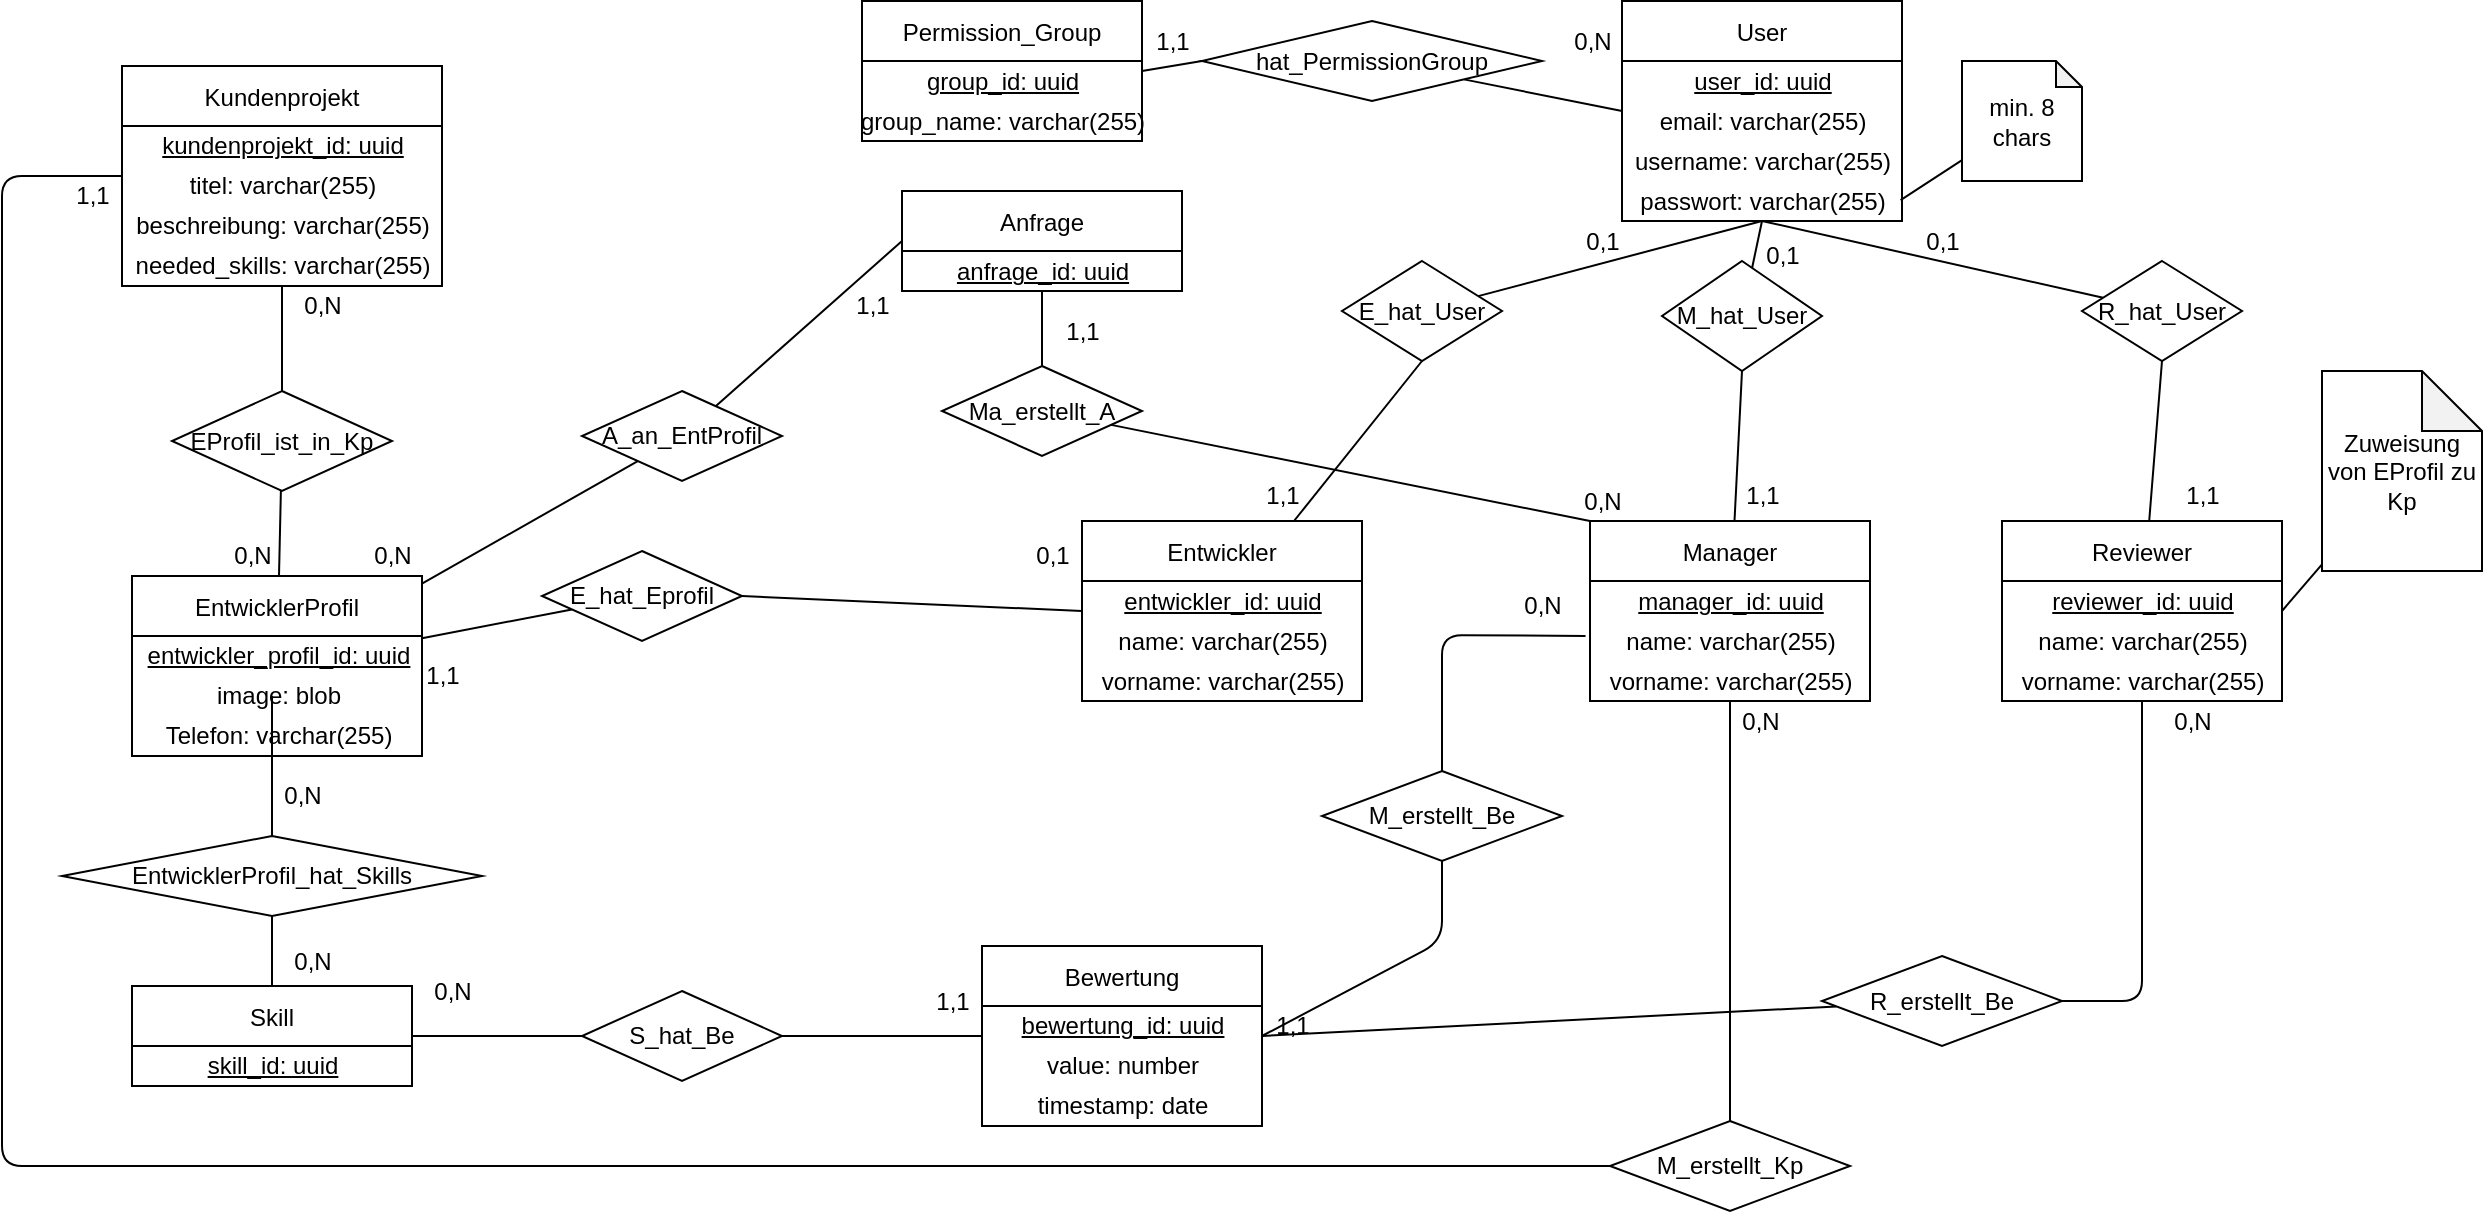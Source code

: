 <mxfile version="20.4.0" type="device" pages="2"><diagram id="h95Jl6erNYX7G5nfjj_V" name="Semantisch"><mxGraphModel dx="1865" dy="556" grid="1" gridSize="10" guides="1" tooltips="1" connect="1" arrows="1" fold="1" page="1" pageScale="1" pageWidth="827" pageHeight="1169" math="0" shadow="0"><root><mxCell id="q-GRn3o725BASop5pFcT-0"/><mxCell id="q-GRn3o725BASop5pFcT-1" parent="q-GRn3o725BASop5pFcT-0"/><mxCell id="4xxd7vPMo3CIr23WEnG8-16" style="edgeStyle=none;html=1;entryX=0;entryY=0.5;entryDx=0;entryDy=0;endArrow=none;endFill=0;exitX=1;exitY=0.5;exitDx=0;exitDy=0;" parent="q-GRn3o725BASop5pFcT-1" source="4xxd7vPMo3CIr23WEnG8-78" target="4xxd7vPMo3CIr23WEnG8-15" edge="1"><mxGeometry relative="1" as="geometry"><mxPoint x="230" y="122.5" as="sourcePoint"/></mxGeometry></mxCell><mxCell id="4xxd7vPMo3CIr23WEnG8-17" style="edgeStyle=none;html=1;entryX=0;entryY=0.5;entryDx=0;entryDy=0;endArrow=none;endFill=0;" parent="q-GRn3o725BASop5pFcT-1" source="4xxd7vPMo3CIr23WEnG8-15" target="4xxd7vPMo3CIr23WEnG8-81" edge="1"><mxGeometry relative="1" as="geometry"><mxPoint x="470.0" y="122.5" as="targetPoint"/></mxGeometry></mxCell><mxCell id="4xxd7vPMo3CIr23WEnG8-15" value="hat_PermissionGroup" style="rhombus;whiteSpace=wrap;html=1;" parent="q-GRn3o725BASop5pFcT-1" vertex="1"><mxGeometry x="260" y="102.5" width="170" height="40" as="geometry"/></mxCell><mxCell id="4xxd7vPMo3CIr23WEnG8-18" value="1,1" style="text;html=1;align=center;verticalAlign=middle;resizable=0;points=[];autosize=1;strokeColor=none;fillColor=none;" parent="q-GRn3o725BASop5pFcT-1" vertex="1"><mxGeometry x="230" y="102.5" width="30" height="20" as="geometry"/></mxCell><mxCell id="4xxd7vPMo3CIr23WEnG8-19" value="0,N" style="text;html=1;align=center;verticalAlign=middle;resizable=0;points=[];autosize=1;strokeColor=none;fillColor=none;" parent="q-GRn3o725BASop5pFcT-1" vertex="1"><mxGeometry x="440" y="102.5" width="30" height="20" as="geometry"/></mxCell><mxCell id="4xxd7vPMo3CIr23WEnG8-26" value="Kundenprojekt" style="swimlane;fontStyle=0;childLayout=stackLayout;horizontal=1;startSize=30;horizontalStack=0;resizeParent=1;resizeParentMax=0;resizeLast=0;collapsible=1;marginBottom=0;" parent="q-GRn3o725BASop5pFcT-1" vertex="1"><mxGeometry x="-280" y="125" width="160" height="110" as="geometry"/></mxCell><mxCell id="4xxd7vPMo3CIr23WEnG8-111" value="&lt;u&gt;kundenprojekt_id: uuid&lt;/u&gt;" style="text;html=1;align=center;verticalAlign=middle;resizable=0;points=[];autosize=1;strokeColor=none;fillColor=none;" parent="4xxd7vPMo3CIr23WEnG8-26" vertex="1"><mxGeometry y="30" width="160" height="20" as="geometry"/></mxCell><mxCell id="4xxd7vPMo3CIr23WEnG8-112" value="titel: varchar(255)" style="text;html=1;align=center;verticalAlign=middle;resizable=0;points=[];autosize=1;strokeColor=none;fillColor=none;" parent="4xxd7vPMo3CIr23WEnG8-26" vertex="1"><mxGeometry y="50" width="160" height="20" as="geometry"/></mxCell><mxCell id="4xxd7vPMo3CIr23WEnG8-113" value="beschreibung: varchar(255)" style="text;html=1;align=center;verticalAlign=middle;resizable=0;points=[];autosize=1;strokeColor=none;fillColor=none;" parent="4xxd7vPMo3CIr23WEnG8-26" vertex="1"><mxGeometry y="70" width="160" height="20" as="geometry"/></mxCell><mxCell id="4xxd7vPMo3CIr23WEnG8-114" value="needed_skills: varchar(255)" style="text;html=1;align=center;verticalAlign=middle;resizable=0;points=[];autosize=1;strokeColor=none;fillColor=none;" parent="4xxd7vPMo3CIr23WEnG8-26" vertex="1"><mxGeometry y="90" width="160" height="20" as="geometry"/></mxCell><mxCell id="4xxd7vPMo3CIr23WEnG8-69" style="edgeStyle=none;html=1;entryX=0.5;entryY=1;entryDx=0;entryDy=0;endArrow=none;endFill=0;" parent="q-GRn3o725BASop5pFcT-1" source="4xxd7vPMo3CIr23WEnG8-35" target="4xxd7vPMo3CIr23WEnG8-62" edge="1"><mxGeometry relative="1" as="geometry"/></mxCell><mxCell id="4xxd7vPMo3CIr23WEnG8-35" value="Entwickler" style="swimlane;fontStyle=0;childLayout=stackLayout;horizontal=1;startSize=30;horizontalStack=0;resizeParent=1;resizeParentMax=0;resizeLast=0;collapsible=1;marginBottom=0;" parent="q-GRn3o725BASop5pFcT-1" vertex="1"><mxGeometry x="200" y="352.5" width="140" height="90" as="geometry"/></mxCell><mxCell id="4xxd7vPMo3CIr23WEnG8-104" value="&lt;u&gt;entwickler_id: uuid&lt;/u&gt;" style="text;html=1;align=center;verticalAlign=middle;resizable=0;points=[];autosize=1;strokeColor=none;fillColor=none;" parent="4xxd7vPMo3CIr23WEnG8-35" vertex="1"><mxGeometry y="30" width="140" height="20" as="geometry"/></mxCell><mxCell id="4xxd7vPMo3CIr23WEnG8-98" value="name: varchar(255)" style="text;html=1;align=center;verticalAlign=middle;resizable=0;points=[];autosize=1;strokeColor=none;fillColor=none;" parent="4xxd7vPMo3CIr23WEnG8-35" vertex="1"><mxGeometry y="50" width="140" height="20" as="geometry"/></mxCell><mxCell id="4xxd7vPMo3CIr23WEnG8-99" value="vorname: varchar(255)" style="text;html=1;align=center;verticalAlign=middle;resizable=0;points=[];autosize=1;strokeColor=none;fillColor=none;" parent="4xxd7vPMo3CIr23WEnG8-35" vertex="1"><mxGeometry y="70" width="140" height="20" as="geometry"/></mxCell><mxCell id="4xxd7vPMo3CIr23WEnG8-68" style="edgeStyle=none;html=1;entryX=0.5;entryY=1;entryDx=0;entryDy=0;endArrow=none;endFill=0;" parent="q-GRn3o725BASop5pFcT-1" source="4xxd7vPMo3CIr23WEnG8-38" target="4xxd7vPMo3CIr23WEnG8-63" edge="1"><mxGeometry relative="1" as="geometry"/></mxCell><mxCell id="4xxd7vPMo3CIr23WEnG8-85" style="edgeStyle=none;html=1;endArrow=none;endFill=0;" parent="q-GRn3o725BASop5pFcT-1" source="4xxd7vPMo3CIr23WEnG8-38" target="4xxd7vPMo3CIr23WEnG8-84" edge="1"><mxGeometry relative="1" as="geometry"/></mxCell><mxCell id="4xxd7vPMo3CIr23WEnG8-38" value="Manager" style="swimlane;fontStyle=0;childLayout=stackLayout;horizontal=1;startSize=30;horizontalStack=0;resizeParent=1;resizeParentMax=0;resizeLast=0;collapsible=1;marginBottom=0;" parent="q-GRn3o725BASop5pFcT-1" vertex="1"><mxGeometry x="454" y="352.5" width="140" height="90" as="geometry"/></mxCell><mxCell id="4xxd7vPMo3CIr23WEnG8-105" value="&lt;u&gt;manager_id: uuid&lt;/u&gt;" style="text;html=1;align=center;verticalAlign=middle;resizable=0;points=[];autosize=1;strokeColor=none;fillColor=none;" parent="4xxd7vPMo3CIr23WEnG8-38" vertex="1"><mxGeometry y="30" width="140" height="20" as="geometry"/></mxCell><mxCell id="4xxd7vPMo3CIr23WEnG8-100" value="name: varchar(255)" style="text;html=1;align=center;verticalAlign=middle;resizable=0;points=[];autosize=1;strokeColor=none;fillColor=none;" parent="4xxd7vPMo3CIr23WEnG8-38" vertex="1"><mxGeometry y="50" width="140" height="20" as="geometry"/></mxCell><mxCell id="4xxd7vPMo3CIr23WEnG8-101" value="vorname: varchar(255)" style="text;html=1;align=center;verticalAlign=middle;resizable=0;points=[];autosize=1;strokeColor=none;fillColor=none;" parent="4xxd7vPMo3CIr23WEnG8-38" vertex="1"><mxGeometry y="70" width="140" height="20" as="geometry"/></mxCell><mxCell id="4xxd7vPMo3CIr23WEnG8-65" style="edgeStyle=none;html=1;entryX=0.5;entryY=1;entryDx=0;entryDy=0;endArrow=none;endFill=0;" parent="q-GRn3o725BASop5pFcT-1" source="4xxd7vPMo3CIr23WEnG8-41" target="4xxd7vPMo3CIr23WEnG8-64" edge="1"><mxGeometry relative="1" as="geometry"/></mxCell><mxCell id="4xxd7vPMo3CIr23WEnG8-41" value="Reviewer" style="swimlane;fontStyle=0;childLayout=stackLayout;horizontal=1;startSize=30;horizontalStack=0;resizeParent=1;resizeParentMax=0;resizeLast=0;collapsible=1;marginBottom=0;" parent="q-GRn3o725BASop5pFcT-1" vertex="1"><mxGeometry x="660" y="352.5" width="140" height="90" as="geometry"/></mxCell><mxCell id="4xxd7vPMo3CIr23WEnG8-106" value="&lt;u&gt;reviewer_id: uuid&lt;/u&gt;" style="text;html=1;align=center;verticalAlign=middle;resizable=0;points=[];autosize=1;strokeColor=none;fillColor=none;" parent="4xxd7vPMo3CIr23WEnG8-41" vertex="1"><mxGeometry y="30" width="140" height="20" as="geometry"/></mxCell><mxCell id="4xxd7vPMo3CIr23WEnG8-102" value="name: varchar(255)" style="text;html=1;align=center;verticalAlign=middle;resizable=0;points=[];autosize=1;strokeColor=none;fillColor=none;" parent="4xxd7vPMo3CIr23WEnG8-41" vertex="1"><mxGeometry y="50" width="140" height="20" as="geometry"/></mxCell><mxCell id="4xxd7vPMo3CIr23WEnG8-103" value="vorname: varchar(255)" style="text;html=1;align=center;verticalAlign=middle;resizable=0;points=[];autosize=1;strokeColor=none;fillColor=none;" parent="4xxd7vPMo3CIr23WEnG8-41" vertex="1"><mxGeometry y="70" width="140" height="20" as="geometry"/></mxCell><mxCell id="4xxd7vPMo3CIr23WEnG8-56" value="" style="edgeStyle=none;html=1;endArrow=none;endFill=0;" parent="q-GRn3o725BASop5pFcT-1" source="4xxd7vPMo3CIr23WEnG8-44" target="4xxd7vPMo3CIr23WEnG8-55" edge="1"><mxGeometry relative="1" as="geometry"/></mxCell><mxCell id="4xxd7vPMo3CIr23WEnG8-73" value="" style="edgeStyle=none;html=1;endArrow=none;endFill=0;" parent="q-GRn3o725BASop5pFcT-1" source="4xxd7vPMo3CIr23WEnG8-44" target="4xxd7vPMo3CIr23WEnG8-72" edge="1"><mxGeometry relative="1" as="geometry"/></mxCell><mxCell id="4xxd7vPMo3CIr23WEnG8-44" value="EntwicklerProfil" style="swimlane;fontStyle=0;childLayout=stackLayout;horizontal=1;startSize=30;horizontalStack=0;resizeParent=1;resizeParentMax=0;resizeLast=0;collapsible=1;marginBottom=0;" parent="q-GRn3o725BASop5pFcT-1" vertex="1"><mxGeometry x="-275" y="380" width="145" height="90" as="geometry"/></mxCell><mxCell id="4xxd7vPMo3CIr23WEnG8-152" value="&lt;u&gt;entwickler_profil_id: uuid&lt;/u&gt;" style="text;html=1;align=center;verticalAlign=middle;resizable=0;points=[];autosize=1;strokeColor=none;fillColor=none;" parent="4xxd7vPMo3CIr23WEnG8-44" vertex="1"><mxGeometry y="30" width="145" height="20" as="geometry"/></mxCell><mxCell id="4xxd7vPMo3CIr23WEnG8-118" value="image: blob" style="text;html=1;align=center;verticalAlign=middle;resizable=0;points=[];autosize=1;strokeColor=none;fillColor=none;" parent="4xxd7vPMo3CIr23WEnG8-44" vertex="1"><mxGeometry y="50" width="145" height="20" as="geometry"/></mxCell><mxCell id="4xxd7vPMo3CIr23WEnG8-117" value="Telefon: varchar(255)" style="text;html=1;align=center;verticalAlign=middle;resizable=0;points=[];autosize=1;strokeColor=none;fillColor=none;" parent="4xxd7vPMo3CIr23WEnG8-44" vertex="1"><mxGeometry y="70" width="145" height="20" as="geometry"/></mxCell><mxCell id="4xxd7vPMo3CIr23WEnG8-121" style="edgeStyle=none;html=1;entryX=0;entryY=0.5;entryDx=0;entryDy=0;endArrow=none;endFill=0;" parent="q-GRn3o725BASop5pFcT-1" source="4xxd7vPMo3CIr23WEnG8-47" target="4xxd7vPMo3CIr23WEnG8-120" edge="1"><mxGeometry relative="1" as="geometry"/></mxCell><mxCell id="4xxd7vPMo3CIr23WEnG8-47" value="Skill" style="swimlane;fontStyle=0;childLayout=stackLayout;horizontal=1;startSize=30;horizontalStack=0;resizeParent=1;resizeParentMax=0;resizeLast=0;collapsible=1;marginBottom=0;" parent="q-GRn3o725BASop5pFcT-1" vertex="1"><mxGeometry x="-275" y="585" width="140" height="50" as="geometry"/></mxCell><mxCell id="4xxd7vPMo3CIr23WEnG8-155" value="&lt;u&gt;skill_id: uuid&lt;/u&gt;" style="text;html=1;align=center;verticalAlign=middle;resizable=0;points=[];autosize=1;strokeColor=none;fillColor=none;" parent="4xxd7vPMo3CIr23WEnG8-47" vertex="1"><mxGeometry y="30" width="140" height="20" as="geometry"/></mxCell><mxCell id="4xxd7vPMo3CIr23WEnG8-51" style="edgeStyle=none;html=1;endArrow=none;endFill=0;exitX=0.5;exitY=0;exitDx=0;exitDy=0;" parent="q-GRn3o725BASop5pFcT-1" source="4xxd7vPMo3CIr23WEnG8-50" edge="1"><mxGeometry relative="1" as="geometry"><mxPoint x="-199.959" y="470.008" as="sourcePoint"/><mxPoint x="-205" y="440" as="targetPoint"/></mxGeometry></mxCell><mxCell id="4xxd7vPMo3CIr23WEnG8-52" style="edgeStyle=none;html=1;entryX=0.5;entryY=0;entryDx=0;entryDy=0;endArrow=none;endFill=0;startArrow=none;" parent="q-GRn3o725BASop5pFcT-1" source="4xxd7vPMo3CIr23WEnG8-50" target="4xxd7vPMo3CIr23WEnG8-47" edge="1"><mxGeometry relative="1" as="geometry"><mxPoint x="-200" y="510" as="sourcePoint"/></mxGeometry></mxCell><mxCell id="4xxd7vPMo3CIr23WEnG8-54" value="0,N" style="text;html=1;align=center;verticalAlign=middle;resizable=0;points=[];autosize=1;strokeColor=none;fillColor=none;" parent="q-GRn3o725BASop5pFcT-1" vertex="1"><mxGeometry x="-200" y="562.5" width="30" height="20" as="geometry"/></mxCell><mxCell id="4xxd7vPMo3CIr23WEnG8-57" style="edgeStyle=none;html=1;entryX=0;entryY=0.5;entryDx=0;entryDy=0;endArrow=none;endFill=0;exitX=1;exitY=0.5;exitDx=0;exitDy=0;" parent="q-GRn3o725BASop5pFcT-1" source="4xxd7vPMo3CIr23WEnG8-55" target="4xxd7vPMo3CIr23WEnG8-35" edge="1"><mxGeometry relative="1" as="geometry"><mxPoint x="128.372" y="387.733" as="sourcePoint"/></mxGeometry></mxCell><mxCell id="4xxd7vPMo3CIr23WEnG8-55" value="E_hat_Eprofil" style="rhombus;whiteSpace=wrap;html=1;fontStyle=0;startSize=30;" parent="q-GRn3o725BASop5pFcT-1" vertex="1"><mxGeometry x="-70" y="367.5" width="100" height="45" as="geometry"/></mxCell><mxCell id="4xxd7vPMo3CIr23WEnG8-58" value="0,1" style="text;html=1;align=center;verticalAlign=middle;resizable=0;points=[];autosize=1;strokeColor=none;fillColor=none;" parent="q-GRn3o725BASop5pFcT-1" vertex="1"><mxGeometry x="170" y="360" width="30" height="20" as="geometry"/></mxCell><mxCell id="4xxd7vPMo3CIr23WEnG8-59" value="1,1" style="text;html=1;align=center;verticalAlign=middle;resizable=0;points=[];autosize=1;strokeColor=none;fillColor=none;" parent="q-GRn3o725BASop5pFcT-1" vertex="1"><mxGeometry x="-135" y="420" width="30" height="20" as="geometry"/></mxCell><mxCell id="4xxd7vPMo3CIr23WEnG8-70" style="edgeStyle=none;html=1;entryX=0.5;entryY=1;entryDx=0;entryDy=0;endArrow=none;endFill=0;" parent="q-GRn3o725BASop5pFcT-1" source="4xxd7vPMo3CIr23WEnG8-62" target="4xxd7vPMo3CIr23WEnG8-81" edge="1"><mxGeometry relative="1" as="geometry"><mxPoint x="530.0" y="152.5" as="targetPoint"/></mxGeometry></mxCell><mxCell id="4xxd7vPMo3CIr23WEnG8-62" value="E_hat_User" style="rhombus;whiteSpace=wrap;html=1;" parent="q-GRn3o725BASop5pFcT-1" vertex="1"><mxGeometry x="330" y="222.5" width="80" height="50" as="geometry"/></mxCell><mxCell id="4xxd7vPMo3CIr23WEnG8-67" style="edgeStyle=none;html=1;endArrow=none;endFill=0;entryX=0.5;entryY=1;entryDx=0;entryDy=0;" parent="q-GRn3o725BASop5pFcT-1" source="4xxd7vPMo3CIr23WEnG8-63" target="4xxd7vPMo3CIr23WEnG8-81" edge="1"><mxGeometry relative="1" as="geometry"><mxPoint x="530" y="152.5" as="targetPoint"/></mxGeometry></mxCell><mxCell id="4xxd7vPMo3CIr23WEnG8-63" value="M_hat_User" style="rhombus;whiteSpace=wrap;html=1;" parent="q-GRn3o725BASop5pFcT-1" vertex="1"><mxGeometry x="490" y="222.5" width="80" height="55" as="geometry"/></mxCell><mxCell id="4xxd7vPMo3CIr23WEnG8-66" style="edgeStyle=none;html=1;entryX=0.5;entryY=1;entryDx=0;entryDy=0;endArrow=none;endFill=0;" parent="q-GRn3o725BASop5pFcT-1" source="4xxd7vPMo3CIr23WEnG8-64" target="4xxd7vPMo3CIr23WEnG8-81" edge="1"><mxGeometry relative="1" as="geometry"><mxPoint x="530.0" y="152.5" as="targetPoint"/></mxGeometry></mxCell><mxCell id="4xxd7vPMo3CIr23WEnG8-64" value="R_hat_User" style="rhombus;whiteSpace=wrap;html=1;" parent="q-GRn3o725BASop5pFcT-1" vertex="1"><mxGeometry x="700" y="222.5" width="80" height="50" as="geometry"/></mxCell><mxCell id="4xxd7vPMo3CIr23WEnG8-74" style="edgeStyle=none;html=1;entryX=0.5;entryY=1;entryDx=0;entryDy=0;endArrow=none;endFill=0;" parent="q-GRn3o725BASop5pFcT-1" source="4xxd7vPMo3CIr23WEnG8-72" target="4xxd7vPMo3CIr23WEnG8-26" edge="1"><mxGeometry relative="1" as="geometry"/></mxCell><mxCell id="4xxd7vPMo3CIr23WEnG8-72" value="EProfil_ist_in_Kp" style="rhombus;whiteSpace=wrap;html=1;fontStyle=0;startSize=30;" parent="q-GRn3o725BASop5pFcT-1" vertex="1"><mxGeometry x="-255" y="287.5" width="110" height="50" as="geometry"/></mxCell><mxCell id="4xxd7vPMo3CIr23WEnG8-75" value="0,N" style="text;html=1;align=center;verticalAlign=middle;resizable=0;points=[];autosize=1;strokeColor=none;fillColor=none;" parent="q-GRn3o725BASop5pFcT-1" vertex="1"><mxGeometry x="-195" y="235" width="30" height="20" as="geometry"/></mxCell><mxCell id="4xxd7vPMo3CIr23WEnG8-76" value="0,N" style="text;html=1;align=center;verticalAlign=middle;resizable=0;points=[];autosize=1;strokeColor=none;fillColor=none;" parent="q-GRn3o725BASop5pFcT-1" vertex="1"><mxGeometry x="-230" y="360" width="30" height="20" as="geometry"/></mxCell><mxCell id="4xxd7vPMo3CIr23WEnG8-78" value="Permission_Group" style="swimlane;fontStyle=0;childLayout=stackLayout;horizontal=1;startSize=30;horizontalStack=0;resizeParent=1;resizeParentMax=0;resizeLast=0;collapsible=1;marginBottom=0;" parent="q-GRn3o725BASop5pFcT-1" vertex="1"><mxGeometry x="90" y="92.5" width="140" height="70" as="geometry"/></mxCell><mxCell id="4xxd7vPMo3CIr23WEnG8-149" value="&lt;u&gt;group_id: uuid&lt;/u&gt;" style="text;html=1;align=center;verticalAlign=middle;resizable=0;points=[];autosize=1;strokeColor=none;fillColor=none;" parent="4xxd7vPMo3CIr23WEnG8-78" vertex="1"><mxGeometry y="30" width="140" height="20" as="geometry"/></mxCell><mxCell id="4xxd7vPMo3CIr23WEnG8-150" value="group_name: varchar(255)" style="text;html=1;align=center;verticalAlign=middle;resizable=0;points=[];autosize=1;strokeColor=none;fillColor=none;" parent="4xxd7vPMo3CIr23WEnG8-78" vertex="1"><mxGeometry y="50" width="140" height="20" as="geometry"/></mxCell><mxCell id="4xxd7vPMo3CIr23WEnG8-81" value="User" style="swimlane;fontStyle=0;childLayout=stackLayout;horizontal=1;startSize=30;horizontalStack=0;resizeParent=1;resizeParentMax=0;resizeLast=0;collapsible=1;marginBottom=0;" parent="q-GRn3o725BASop5pFcT-1" vertex="1"><mxGeometry x="470" y="92.5" width="140" height="110" as="geometry"/></mxCell><mxCell id="4xxd7vPMo3CIr23WEnG8-91" value="&lt;u&gt;user_id: uuid&lt;/u&gt;" style="text;html=1;align=center;verticalAlign=middle;resizable=0;points=[];autosize=1;strokeColor=none;fillColor=none;" parent="4xxd7vPMo3CIr23WEnG8-81" vertex="1"><mxGeometry y="30" width="140" height="20" as="geometry"/></mxCell><mxCell id="4xxd7vPMo3CIr23WEnG8-92" value="email: varchar(255)" style="text;html=1;align=center;verticalAlign=middle;resizable=0;points=[];autosize=1;strokeColor=none;fillColor=none;" parent="4xxd7vPMo3CIr23WEnG8-81" vertex="1"><mxGeometry y="50" width="140" height="20" as="geometry"/></mxCell><mxCell id="4xxd7vPMo3CIr23WEnG8-107" value="username: varchar(255)&lt;span style=&quot;color: rgba(0 , 0 , 0 , 0) ; font-family: monospace ; font-size: 0px&quot;&gt;3CmxGraphModel%3E%3Croot%3E%3CmxCell%20id%3D%220%22%2F%3E%3CmxCell%20id%3D%221%22%20parent%3D%220%22%2F%3E%3CmxCell%20id%3D%222%22%20value%3D%22%26lt%3Bu%26gt%3Buser_id%3A%20uuid%26lt%3B%2Fu%26gt%3B%22%20style%3D%22text%3Bhtml%3D1%3Balign%3Dcenter%3BverticalAlign%3Dmiddle%3Bresizable%3D0%3Bpoints%3D%5B%5D%3Bautosize%3D1%3BstrokeColor%3Dnone%3BfillColor%3Dnone%3B%22%20vertex%3D%221%22%20parent%3D%221%22%3E%3CmxGeometry%20x%3D%22360%22%20y%3D%22130%22%20width%3D%22140%22%20height%3D%2220%22%20as%3D%22geometry%22%2F%3E%3C%2FmxCell%3E%3C%2Froot%3E%3C%2FmxGraphModel%3E&lt;/span&gt;" style="text;html=1;align=center;verticalAlign=middle;resizable=0;points=[];autosize=1;strokeColor=none;fillColor=none;" parent="4xxd7vPMo3CIr23WEnG8-81" vertex="1"><mxGeometry y="70" width="140" height="20" as="geometry"/></mxCell><mxCell id="4xxd7vPMo3CIr23WEnG8-95" value="passwort: varchar(255)" style="text;html=1;align=center;verticalAlign=middle;resizable=0;points=[];autosize=1;strokeColor=none;fillColor=none;" parent="4xxd7vPMo3CIr23WEnG8-81" vertex="1"><mxGeometry y="90" width="140" height="20" as="geometry"/></mxCell><mxCell id="4xxd7vPMo3CIr23WEnG8-86" style="edgeStyle=none;html=1;endArrow=none;endFill=0;entryX=0;entryY=0.5;entryDx=0;entryDy=0;" parent="q-GRn3o725BASop5pFcT-1" source="4xxd7vPMo3CIr23WEnG8-84" target="4xxd7vPMo3CIr23WEnG8-26" edge="1"><mxGeometry relative="1" as="geometry"><mxPoint x="-330" y="140" as="targetPoint"/><Array as="points"><mxPoint x="-340" y="675"/><mxPoint x="-340" y="180"/></Array></mxGeometry></mxCell><mxCell id="4xxd7vPMo3CIr23WEnG8-84" value="M_erstellt_Kp" style="rhombus;whiteSpace=wrap;html=1;fontStyle=0;startSize=30;" parent="q-GRn3o725BASop5pFcT-1" vertex="1"><mxGeometry x="464" y="652.5" width="120" height="45" as="geometry"/></mxCell><mxCell id="4xxd7vPMo3CIr23WEnG8-87" value="0,N" style="text;html=1;align=center;verticalAlign=middle;resizable=0;points=[];autosize=1;strokeColor=none;fillColor=none;" parent="q-GRn3o725BASop5pFcT-1" vertex="1"><mxGeometry x="524" y="442.5" width="30" height="20" as="geometry"/></mxCell><mxCell id="4xxd7vPMo3CIr23WEnG8-88" value="1,1" style="text;html=1;align=center;verticalAlign=middle;resizable=0;points=[];autosize=1;strokeColor=none;fillColor=none;" parent="q-GRn3o725BASop5pFcT-1" vertex="1"><mxGeometry x="-310" y="180" width="30" height="20" as="geometry"/></mxCell><mxCell id="4xxd7vPMo3CIr23WEnG8-90" style="edgeStyle=none;html=1;entryX=1;entryY=0.5;entryDx=0;entryDy=0;endArrow=none;endFill=0;" parent="q-GRn3o725BASop5pFcT-1" source="4xxd7vPMo3CIr23WEnG8-89" target="4xxd7vPMo3CIr23WEnG8-41" edge="1"><mxGeometry relative="1" as="geometry"/></mxCell><mxCell id="4xxd7vPMo3CIr23WEnG8-89" value="Zuweisung von EProfil zu Kp" style="shape=note;whiteSpace=wrap;html=1;backgroundOutline=1;darkOpacity=0.05;" parent="q-GRn3o725BASop5pFcT-1" vertex="1"><mxGeometry x="820" y="277.5" width="80" height="100" as="geometry"/></mxCell><mxCell id="4xxd7vPMo3CIr23WEnG8-109" style="edgeStyle=none;html=1;entryX=0.995;entryY=0.48;entryDx=0;entryDy=0;entryPerimeter=0;endArrow=none;endFill=0;" parent="q-GRn3o725BASop5pFcT-1" source="4xxd7vPMo3CIr23WEnG8-108" target="4xxd7vPMo3CIr23WEnG8-95" edge="1"><mxGeometry relative="1" as="geometry"/></mxCell><mxCell id="4xxd7vPMo3CIr23WEnG8-108" value="min. 8 chars" style="shape=note;whiteSpace=wrap;html=1;backgroundOutline=1;darkOpacity=0.05;size=13;" parent="q-GRn3o725BASop5pFcT-1" vertex="1"><mxGeometry x="640" y="122.5" width="60" height="60" as="geometry"/></mxCell><mxCell id="4xxd7vPMo3CIr23WEnG8-50" value="EntwicklerProfil_hat_Skills" style="rhombus;whiteSpace=wrap;html=1;" parent="q-GRn3o725BASop5pFcT-1" vertex="1"><mxGeometry x="-310" y="510" width="210" height="40" as="geometry"/></mxCell><mxCell id="4xxd7vPMo3CIr23WEnG8-122" style="edgeStyle=none;html=1;entryX=1;entryY=0.5;entryDx=0;entryDy=0;endArrow=none;endFill=0;" parent="q-GRn3o725BASop5pFcT-1" source="4xxd7vPMo3CIr23WEnG8-119" target="4xxd7vPMo3CIr23WEnG8-120" edge="1"><mxGeometry relative="1" as="geometry"><mxPoint x="110" y="592.5" as="targetPoint"/></mxGeometry></mxCell><mxCell id="4xxd7vPMo3CIr23WEnG8-119" value="Bewertung" style="swimlane;fontStyle=0;childLayout=stackLayout;horizontal=1;startSize=30;horizontalStack=0;resizeParent=1;resizeParentMax=0;resizeLast=0;collapsible=1;marginBottom=0;" parent="q-GRn3o725BASop5pFcT-1" vertex="1"><mxGeometry x="150" y="565" width="140" height="90" as="geometry"/></mxCell><mxCell id="4xxd7vPMo3CIr23WEnG8-151" value="&lt;u&gt;bewertung_id: uuid&lt;/u&gt;" style="text;html=1;align=center;verticalAlign=middle;resizable=0;points=[];autosize=1;strokeColor=none;fillColor=none;" parent="4xxd7vPMo3CIr23WEnG8-119" vertex="1"><mxGeometry y="30" width="140" height="20" as="geometry"/></mxCell><mxCell id="4xxd7vPMo3CIr23WEnG8-153" value="value: number" style="text;html=1;align=center;verticalAlign=middle;resizable=0;points=[];autosize=1;strokeColor=none;fillColor=none;" parent="4xxd7vPMo3CIr23WEnG8-119" vertex="1"><mxGeometry y="50" width="140" height="20" as="geometry"/></mxCell><mxCell id="4xxd7vPMo3CIr23WEnG8-154" value="timestamp: date" style="text;html=1;align=center;verticalAlign=middle;resizable=0;points=[];autosize=1;strokeColor=none;fillColor=none;" parent="4xxd7vPMo3CIr23WEnG8-119" vertex="1"><mxGeometry y="70" width="140" height="20" as="geometry"/></mxCell><mxCell id="4xxd7vPMo3CIr23WEnG8-120" value="S_hat_Be" style="rhombus;whiteSpace=wrap;html=1;fontStyle=0;startSize=30;" parent="q-GRn3o725BASop5pFcT-1" vertex="1"><mxGeometry x="-50" y="587.5" width="100" height="45" as="geometry"/></mxCell><mxCell id="4xxd7vPMo3CIr23WEnG8-123" value="0,N" style="text;html=1;align=center;verticalAlign=middle;resizable=0;points=[];autosize=1;strokeColor=none;fillColor=none;" parent="q-GRn3o725BASop5pFcT-1" vertex="1"><mxGeometry x="-130" y="577.5" width="30" height="20" as="geometry"/></mxCell><mxCell id="4xxd7vPMo3CIr23WEnG8-124" value="1,1" style="text;html=1;align=center;verticalAlign=middle;resizable=0;points=[];autosize=1;strokeColor=none;fillColor=none;" parent="q-GRn3o725BASop5pFcT-1" vertex="1"><mxGeometry x="120" y="582.5" width="30" height="20" as="geometry"/></mxCell><mxCell id="4xxd7vPMo3CIr23WEnG8-128" style="edgeStyle=none;html=1;entryX=1;entryY=0.5;entryDx=0;entryDy=0;endArrow=none;endFill=0;" parent="q-GRn3o725BASop5pFcT-1" source="4xxd7vPMo3CIr23WEnG8-126" target="4xxd7vPMo3CIr23WEnG8-119" edge="1"><mxGeometry relative="1" as="geometry"/></mxCell><mxCell id="4xxd7vPMo3CIr23WEnG8-126" value="R_erstellt_Be" style="rhombus;whiteSpace=wrap;html=1;fontStyle=0;startSize=30;" parent="q-GRn3o725BASop5pFcT-1" vertex="1"><mxGeometry x="570" y="570" width="120" height="45" as="geometry"/></mxCell><mxCell id="4xxd7vPMo3CIr23WEnG8-127" style="edgeStyle=none;html=1;entryX=1;entryY=0.5;entryDx=0;entryDy=0;endArrow=none;endFill=0;" parent="q-GRn3o725BASop5pFcT-1" source="4xxd7vPMo3CIr23WEnG8-103" target="4xxd7vPMo3CIr23WEnG8-126" edge="1"><mxGeometry relative="1" as="geometry"><Array as="points"><mxPoint x="730" y="592.5"/></Array></mxGeometry></mxCell><mxCell id="4xxd7vPMo3CIr23WEnG8-130" style="edgeStyle=none;html=1;entryX=-0.016;entryY=0.373;entryDx=0;entryDy=0;entryPerimeter=0;endArrow=none;endFill=0;" parent="q-GRn3o725BASop5pFcT-1" source="4xxd7vPMo3CIr23WEnG8-129" target="4xxd7vPMo3CIr23WEnG8-100" edge="1"><mxGeometry relative="1" as="geometry"><Array as="points"><mxPoint x="380" y="409.5"/></Array></mxGeometry></mxCell><mxCell id="4xxd7vPMo3CIr23WEnG8-131" style="edgeStyle=none;html=1;entryX=1;entryY=0.5;entryDx=0;entryDy=0;endArrow=none;endFill=0;" parent="q-GRn3o725BASop5pFcT-1" source="4xxd7vPMo3CIr23WEnG8-129" target="4xxd7vPMo3CIr23WEnG8-119" edge="1"><mxGeometry relative="1" as="geometry"><Array as="points"><mxPoint x="380" y="562.5"/></Array></mxGeometry></mxCell><mxCell id="4xxd7vPMo3CIr23WEnG8-129" value="M_erstellt_Be" style="rhombus;whiteSpace=wrap;html=1;fontStyle=0;startSize=30;" parent="q-GRn3o725BASop5pFcT-1" vertex="1"><mxGeometry x="320" y="477.5" width="120" height="45" as="geometry"/></mxCell><mxCell id="4xxd7vPMo3CIr23WEnG8-132" value="0,N" style="text;html=1;align=center;verticalAlign=middle;resizable=0;points=[];autosize=1;strokeColor=none;fillColor=none;" parent="q-GRn3o725BASop5pFcT-1" vertex="1"><mxGeometry x="415" y="385" width="30" height="20" as="geometry"/></mxCell><mxCell id="4xxd7vPMo3CIr23WEnG8-133" value="1,1" style="text;html=1;align=center;verticalAlign=middle;resizable=0;points=[];autosize=1;strokeColor=none;fillColor=none;" parent="q-GRn3o725BASop5pFcT-1" vertex="1"><mxGeometry x="290" y="595" width="30" height="20" as="geometry"/></mxCell><mxCell id="4xxd7vPMo3CIr23WEnG8-134" value="0,N" style="text;html=1;align=center;verticalAlign=middle;resizable=0;points=[];autosize=1;strokeColor=none;fillColor=none;" parent="q-GRn3o725BASop5pFcT-1" vertex="1"><mxGeometry x="740" y="442.5" width="30" height="20" as="geometry"/></mxCell><mxCell id="4xxd7vPMo3CIr23WEnG8-135" value="Anfrage" style="swimlane;fontStyle=0;childLayout=stackLayout;horizontal=1;startSize=30;horizontalStack=0;resizeParent=1;resizeParentMax=0;resizeLast=0;collapsible=1;marginBottom=0;" parent="q-GRn3o725BASop5pFcT-1" vertex="1"><mxGeometry x="110" y="187.5" width="140" height="50" as="geometry"/></mxCell><mxCell id="4xxd7vPMo3CIr23WEnG8-156" value="&lt;u&gt;anfrage_id: uuid&lt;/u&gt;" style="text;html=1;align=center;verticalAlign=middle;resizable=0;points=[];autosize=1;strokeColor=none;fillColor=none;" parent="4xxd7vPMo3CIr23WEnG8-135" vertex="1"><mxGeometry y="30" width="140" height="20" as="geometry"/></mxCell><mxCell id="4xxd7vPMo3CIr23WEnG8-137" style="edgeStyle=none;html=1;entryX=0;entryY=0;entryDx=0;entryDy=0;endArrow=none;endFill=0;" parent="q-GRn3o725BASop5pFcT-1" source="4xxd7vPMo3CIr23WEnG8-136" target="4xxd7vPMo3CIr23WEnG8-38" edge="1"><mxGeometry relative="1" as="geometry"/></mxCell><mxCell id="4xxd7vPMo3CIr23WEnG8-138" style="edgeStyle=none;html=1;entryX=0.5;entryY=1;entryDx=0;entryDy=0;endArrow=none;endFill=0;" parent="q-GRn3o725BASop5pFcT-1" source="4xxd7vPMo3CIr23WEnG8-136" target="4xxd7vPMo3CIr23WEnG8-135" edge="1"><mxGeometry relative="1" as="geometry"/></mxCell><mxCell id="4xxd7vPMo3CIr23WEnG8-136" value="Ma_erstellt_A" style="rhombus;whiteSpace=wrap;html=1;fontStyle=0;startSize=30;" parent="q-GRn3o725BASop5pFcT-1" vertex="1"><mxGeometry x="130" y="275" width="100" height="45" as="geometry"/></mxCell><mxCell id="4xxd7vPMo3CIr23WEnG8-139" value="0,N" style="text;html=1;align=center;verticalAlign=middle;resizable=0;points=[];autosize=1;strokeColor=none;fillColor=none;" parent="q-GRn3o725BASop5pFcT-1" vertex="1"><mxGeometry x="445" y="332.5" width="30" height="20" as="geometry"/></mxCell><mxCell id="4xxd7vPMo3CIr23WEnG8-142" style="edgeStyle=none;html=1;entryX=0;entryY=0.5;entryDx=0;entryDy=0;endArrow=none;endFill=0;" parent="q-GRn3o725BASop5pFcT-1" source="4xxd7vPMo3CIr23WEnG8-140" target="4xxd7vPMo3CIr23WEnG8-135" edge="1"><mxGeometry relative="1" as="geometry"/></mxCell><mxCell id="4xxd7vPMo3CIr23WEnG8-143" style="edgeStyle=none;html=1;endArrow=none;endFill=0;" parent="q-GRn3o725BASop5pFcT-1" source="4xxd7vPMo3CIr23WEnG8-140" target="4xxd7vPMo3CIr23WEnG8-44" edge="1"><mxGeometry relative="1" as="geometry"/></mxCell><mxCell id="4xxd7vPMo3CIr23WEnG8-140" value="A_an_EntProfil" style="rhombus;whiteSpace=wrap;html=1;fontStyle=0;startSize=30;" parent="q-GRn3o725BASop5pFcT-1" vertex="1"><mxGeometry x="-50" y="287.5" width="100" height="45" as="geometry"/></mxCell><mxCell id="4xxd7vPMo3CIr23WEnG8-145" value="0,N" style="text;html=1;align=center;verticalAlign=middle;resizable=0;points=[];autosize=1;strokeColor=none;fillColor=none;" parent="q-GRn3o725BASop5pFcT-1" vertex="1"><mxGeometry x="-160" y="360" width="30" height="20" as="geometry"/></mxCell><mxCell id="4xxd7vPMo3CIr23WEnG8-146" value="1,1" style="text;html=1;align=center;verticalAlign=middle;resizable=0;points=[];autosize=1;strokeColor=none;fillColor=none;" parent="q-GRn3o725BASop5pFcT-1" vertex="1"><mxGeometry x="80" y="235" width="30" height="20" as="geometry"/></mxCell><mxCell id="4xxd7vPMo3CIr23WEnG8-147" value="1,1" style="text;html=1;align=center;verticalAlign=middle;resizable=0;points=[];autosize=1;strokeColor=none;fillColor=none;" parent="q-GRn3o725BASop5pFcT-1" vertex="1"><mxGeometry x="185" y="247.5" width="30" height="20" as="geometry"/></mxCell><mxCell id="0" value="0,1" style="text;html=1;align=center;verticalAlign=middle;resizable=0;points=[];autosize=1;strokeColor=none;fillColor=none;" parent="q-GRn3o725BASop5pFcT-1" vertex="1"><mxGeometry x="535" y="210" width="30" height="20" as="geometry"/></mxCell><mxCell id="3" value="0,N" style="text;html=1;align=center;verticalAlign=middle;resizable=0;points=[];autosize=1;strokeColor=none;fillColor=none;" parent="q-GRn3o725BASop5pFcT-1" vertex="1"><mxGeometry x="-205" y="480" width="30" height="20" as="geometry"/></mxCell><mxCell id="4" value="1,1" style="text;html=1;align=center;verticalAlign=middle;resizable=0;points=[];autosize=1;strokeColor=none;fillColor=none;" parent="q-GRn3o725BASop5pFcT-1" vertex="1"><mxGeometry x="525" y="330" width="30" height="20" as="geometry"/></mxCell><mxCell id="5" value="1,1" style="text;html=1;align=center;verticalAlign=middle;resizable=0;points=[];autosize=1;strokeColor=none;fillColor=none;" parent="q-GRn3o725BASop5pFcT-1" vertex="1"><mxGeometry x="745" y="330" width="30" height="20" as="geometry"/></mxCell><mxCell id="6" value="1,1" style="text;html=1;align=center;verticalAlign=middle;resizable=0;points=[];autosize=1;strokeColor=none;fillColor=none;" parent="q-GRn3o725BASop5pFcT-1" vertex="1"><mxGeometry x="285" y="330" width="30" height="20" as="geometry"/></mxCell><mxCell id="bzvXjfnmh5lg7JU9Z_LF-6" value="&lt;div&gt;0,1&lt;/div&gt;" style="text;html=1;align=center;verticalAlign=middle;resizable=0;points=[];autosize=1;strokeColor=none;fillColor=none;" vertex="1" parent="q-GRn3o725BASop5pFcT-1"><mxGeometry x="440" y="197.5" width="40" height="30" as="geometry"/></mxCell><mxCell id="bzvXjfnmh5lg7JU9Z_LF-7" value="&lt;div&gt;0,1&lt;/div&gt;" style="text;html=1;align=center;verticalAlign=middle;resizable=0;points=[];autosize=1;strokeColor=none;fillColor=none;" vertex="1" parent="q-GRn3o725BASop5pFcT-1"><mxGeometry x="610" y="197.5" width="40" height="30" as="geometry"/></mxCell></root></mxGraphModel></diagram><diagram id="EF6s0xJ8y6schOU8f0pU" name="Logisch"><mxGraphModel dx="1038" dy="556" grid="1" gridSize="10" guides="1" tooltips="1" connect="1" arrows="1" fold="1" page="1" pageScale="1" pageWidth="827" pageHeight="1169" math="0" shadow="0"><root><mxCell id="0"/><mxCell id="1" parent="0"/></root></mxGraphModel></diagram></mxfile>